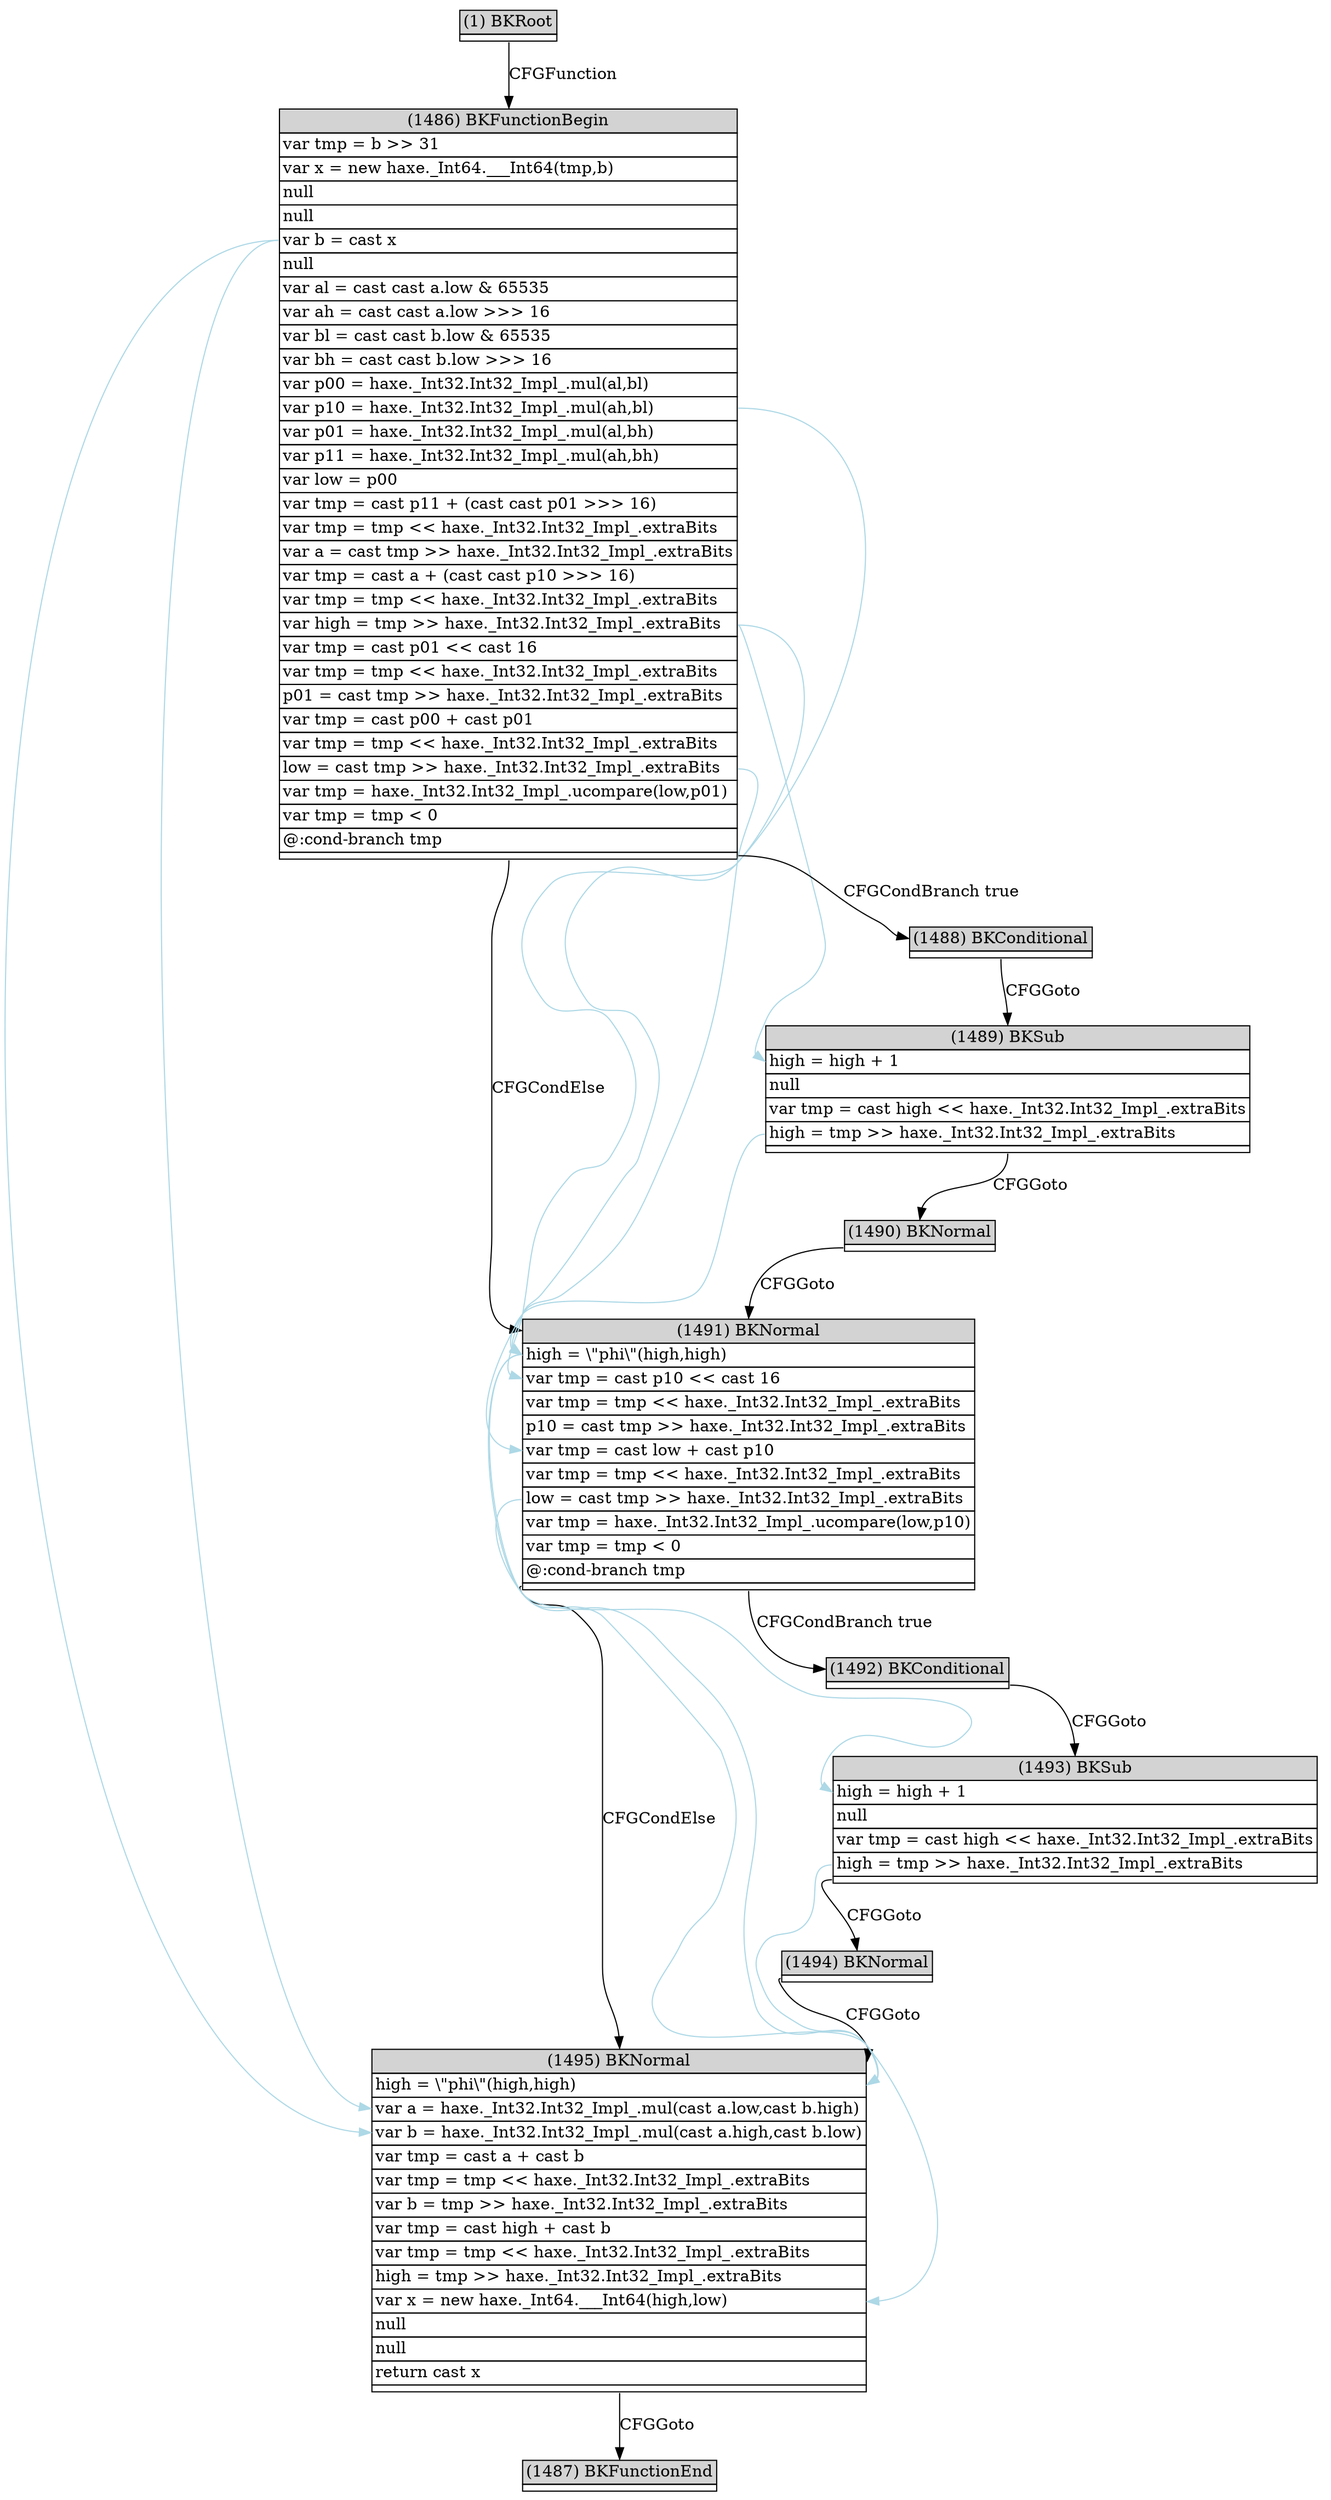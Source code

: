 digraph graphname {
	node [shape=plaintext];
n1495[label=<<table BORDER="0" CELLBORDER="1" CELLSPACING="0">
	<tr><td port="in" bgcolor="lightgray">(1495) BKNormal</td></tr>
	<tr><td port="ep0" align="left">high = \"phi\"(high,high)</td></tr>
	<tr><td port="e0" align="left">var a = haxe._Int32.Int32_Impl_.mul(cast a.low,cast b.high)</td></tr>
	<tr><td port="e1" align="left">var b = haxe._Int32.Int32_Impl_.mul(cast a.high,cast b.low)</td></tr>
	<tr><td port="e2" align="left">var tmp = cast a + cast b</td></tr>
	<tr><td port="e3" align="left">var tmp = tmp &lt;&lt; haxe._Int32.Int32_Impl_.extraBits</td></tr>
	<tr><td port="e4" align="left">var b = tmp &gt;&gt; haxe._Int32.Int32_Impl_.extraBits</td></tr>
	<tr><td port="e5" align="left">var tmp = cast high + cast b</td></tr>
	<tr><td port="e6" align="left">var tmp = tmp &lt;&lt; haxe._Int32.Int32_Impl_.extraBits</td></tr>
	<tr><td port="e7" align="left">high = tmp &gt;&gt; haxe._Int32.Int32_Impl_.extraBits</td></tr>
	<tr><td port="e8" align="left">var x = new haxe._Int64.___Int64(high,low)</td></tr>
	<tr><td port="e9" align="left">null</td></tr>
	<tr><td port="e10" align="left">null</td></tr>
	<tr><td port="e11" align="left">return cast x</td></tr>
	<tr><td port="out"></td></tr>
</table>>];
n1494[label=<<table BORDER="0" CELLBORDER="1" CELLSPACING="0">
	<tr><td port="in" bgcolor="lightgray">(1494) BKNormal</td></tr>
	<tr><td port="out"></td></tr>
</table>>];
n1493[label=<<table BORDER="0" CELLBORDER="1" CELLSPACING="0">
	<tr><td port="in" bgcolor="lightgray">(1493) BKSub</td></tr>
	<tr><td port="e0" align="left">high = high + 1</td></tr>
	<tr><td port="e1" align="left">null</td></tr>
	<tr><td port="e2" align="left">var tmp = cast high &lt;&lt; haxe._Int32.Int32_Impl_.extraBits</td></tr>
	<tr><td port="e3" align="left">high = tmp &gt;&gt; haxe._Int32.Int32_Impl_.extraBits</td></tr>
	<tr><td port="out"></td></tr>
</table>>];
n1492[label=<<table BORDER="0" CELLBORDER="1" CELLSPACING="0">
	<tr><td port="in" bgcolor="lightgray">(1492) BKConditional</td></tr>
	<tr><td port="out"></td></tr>
</table>>];
n1491[label=<<table BORDER="0" CELLBORDER="1" CELLSPACING="0">
	<tr><td port="in" bgcolor="lightgray">(1491) BKNormal</td></tr>
	<tr><td port="ep0" align="left">high = \"phi\"(high,high)</td></tr>
	<tr><td port="e0" align="left">var tmp = cast p10 &lt;&lt; cast 16</td></tr>
	<tr><td port="e1" align="left">var tmp = tmp &lt;&lt; haxe._Int32.Int32_Impl_.extraBits</td></tr>
	<tr><td port="e2" align="left">p10 = cast tmp &gt;&gt; haxe._Int32.Int32_Impl_.extraBits</td></tr>
	<tr><td port="e3" align="left">var tmp = cast low + cast p10</td></tr>
	<tr><td port="e4" align="left">var tmp = tmp &lt;&lt; haxe._Int32.Int32_Impl_.extraBits</td></tr>
	<tr><td port="e5" align="left">low = cast tmp &gt;&gt; haxe._Int32.Int32_Impl_.extraBits</td></tr>
	<tr><td port="e6" align="left">var tmp = haxe._Int32.Int32_Impl_.ucompare(low,p10)</td></tr>
	<tr><td port="e7" align="left">var tmp = tmp &lt; 0</td></tr>
	<tr><td port="e8" align="left">@:cond-branch tmp</td></tr>
	<tr><td port="out"></td></tr>
</table>>];
n1490[label=<<table BORDER="0" CELLBORDER="1" CELLSPACING="0">
	<tr><td port="in" bgcolor="lightgray">(1490) BKNormal</td></tr>
	<tr><td port="out"></td></tr>
</table>>];
n1489[label=<<table BORDER="0" CELLBORDER="1" CELLSPACING="0">
	<tr><td port="in" bgcolor="lightgray">(1489) BKSub</td></tr>
	<tr><td port="e0" align="left">high = high + 1</td></tr>
	<tr><td port="e1" align="left">null</td></tr>
	<tr><td port="e2" align="left">var tmp = cast high &lt;&lt; haxe._Int32.Int32_Impl_.extraBits</td></tr>
	<tr><td port="e3" align="left">high = tmp &gt;&gt; haxe._Int32.Int32_Impl_.extraBits</td></tr>
	<tr><td port="out"></td></tr>
</table>>];
n1488[label=<<table BORDER="0" CELLBORDER="1" CELLSPACING="0">
	<tr><td port="in" bgcolor="lightgray">(1488) BKConditional</td></tr>
	<tr><td port="out"></td></tr>
</table>>];
n1487[label=<<table BORDER="0" CELLBORDER="1" CELLSPACING="0">
	<tr><td port="in" bgcolor="lightgray">(1487) BKFunctionEnd</td></tr>
	<tr><td port="out"></td></tr>
</table>>];
n1486[label=<<table BORDER="0" CELLBORDER="1" CELLSPACING="0">
	<tr><td port="in" bgcolor="lightgray">(1486) BKFunctionBegin</td></tr>
	<tr><td port="e0" align="left">var tmp = b &gt;&gt; 31</td></tr>
	<tr><td port="e1" align="left">var x = new haxe._Int64.___Int64(tmp,b)</td></tr>
	<tr><td port="e2" align="left">null</td></tr>
	<tr><td port="e3" align="left">null</td></tr>
	<tr><td port="e4" align="left">var b = cast x</td></tr>
	<tr><td port="e5" align="left">null</td></tr>
	<tr><td port="e6" align="left">var al = cast cast a.low &amp; 65535</td></tr>
	<tr><td port="e7" align="left">var ah = cast cast a.low &gt;&gt;&gt; 16</td></tr>
	<tr><td port="e8" align="left">var bl = cast cast b.low &amp; 65535</td></tr>
	<tr><td port="e9" align="left">var bh = cast cast b.low &gt;&gt;&gt; 16</td></tr>
	<tr><td port="e10" align="left">var p00 = haxe._Int32.Int32_Impl_.mul(al,bl)</td></tr>
	<tr><td port="e11" align="left">var p10 = haxe._Int32.Int32_Impl_.mul(ah,bl)</td></tr>
	<tr><td port="e12" align="left">var p01 = haxe._Int32.Int32_Impl_.mul(al,bh)</td></tr>
	<tr><td port="e13" align="left">var p11 = haxe._Int32.Int32_Impl_.mul(ah,bh)</td></tr>
	<tr><td port="e14" align="left">var low = p00</td></tr>
	<tr><td port="e15" align="left">var tmp = cast p11 + (cast cast p01 &gt;&gt;&gt; 16)</td></tr>
	<tr><td port="e16" align="left">var tmp = tmp &lt;&lt; haxe._Int32.Int32_Impl_.extraBits</td></tr>
	<tr><td port="e17" align="left">var a = cast tmp &gt;&gt; haxe._Int32.Int32_Impl_.extraBits</td></tr>
	<tr><td port="e18" align="left">var tmp = cast a + (cast cast p10 &gt;&gt;&gt; 16)</td></tr>
	<tr><td port="e19" align="left">var tmp = tmp &lt;&lt; haxe._Int32.Int32_Impl_.extraBits</td></tr>
	<tr><td port="e20" align="left">var high = tmp &gt;&gt; haxe._Int32.Int32_Impl_.extraBits</td></tr>
	<tr><td port="e21" align="left">var tmp = cast p01 &lt;&lt; cast 16</td></tr>
	<tr><td port="e22" align="left">var tmp = tmp &lt;&lt; haxe._Int32.Int32_Impl_.extraBits</td></tr>
	<tr><td port="e23" align="left">p01 = cast tmp &gt;&gt; haxe._Int32.Int32_Impl_.extraBits</td></tr>
	<tr><td port="e24" align="left">var tmp = cast p00 + cast p01</td></tr>
	<tr><td port="e25" align="left">var tmp = tmp &lt;&lt; haxe._Int32.Int32_Impl_.extraBits</td></tr>
	<tr><td port="e26" align="left">low = cast tmp &gt;&gt; haxe._Int32.Int32_Impl_.extraBits</td></tr>
	<tr><td port="e27" align="left">var tmp = haxe._Int32.Int32_Impl_.ucompare(low,p01)</td></tr>
	<tr><td port="e28" align="left">var tmp = tmp &lt; 0</td></tr>
	<tr><td port="e29" align="left">@:cond-branch tmp</td></tr>
	<tr><td port="out"></td></tr>
</table>>];
n1[label=<<table BORDER="0" CELLBORDER="1" CELLSPACING="0">
	<tr><td port="in" bgcolor="lightgray">(1) BKRoot</td></tr>
	<tr><td port="out"></td></tr>
</table>>];
n1:out -> n1486:in[label="CFGFunction"];
n1486:out -> n1491:in[label="CFGCondElse"];
n1486:out -> n1488:in[label="CFGCondBranch true"];
n1488:out -> n1489:in[label="CFGGoto"];
n1489:out -> n1490:in[label="CFGGoto"];
n1490:out -> n1491:in[label="CFGGoto"];
n1491:out -> n1495:in[label="CFGCondElse"];
n1491:out -> n1492:in[label="CFGCondBranch true"];
n1492:out -> n1493:in[label="CFGGoto"];
n1493:out -> n1494:in[label="CFGGoto"];
n1494:out -> n1495:in[label="CFGGoto"];
n1495:out -> n1487:in[label="CFGGoto"];
n1486:e4 -> n1495:e1[color=lightblue,constraint=false];
n1486:e4 -> n1495:e0[color=lightblue,constraint=false];
n1486:e11 -> n1491:e0[color=lightblue,constraint=false];
n1486:e20 -> n1489:e0[color=lightblue,constraint=false];
n1486:e20 -> n1491:ep0[color=lightblue,constraint=false];
n1486:e26 -> n1491:e3[color=lightblue,constraint=false];
n1489:e3 -> n1491:ep0[color=lightblue,constraint=false];
n1491:ep0 -> n1493:e0[color=lightblue,constraint=false];
n1491:ep0 -> n1495:ep0[color=lightblue,constraint=false];
n1491:e5 -> n1495:e8[color=lightblue,constraint=false];
n1493:e3 -> n1495:ep0[color=lightblue,constraint=false];
}
